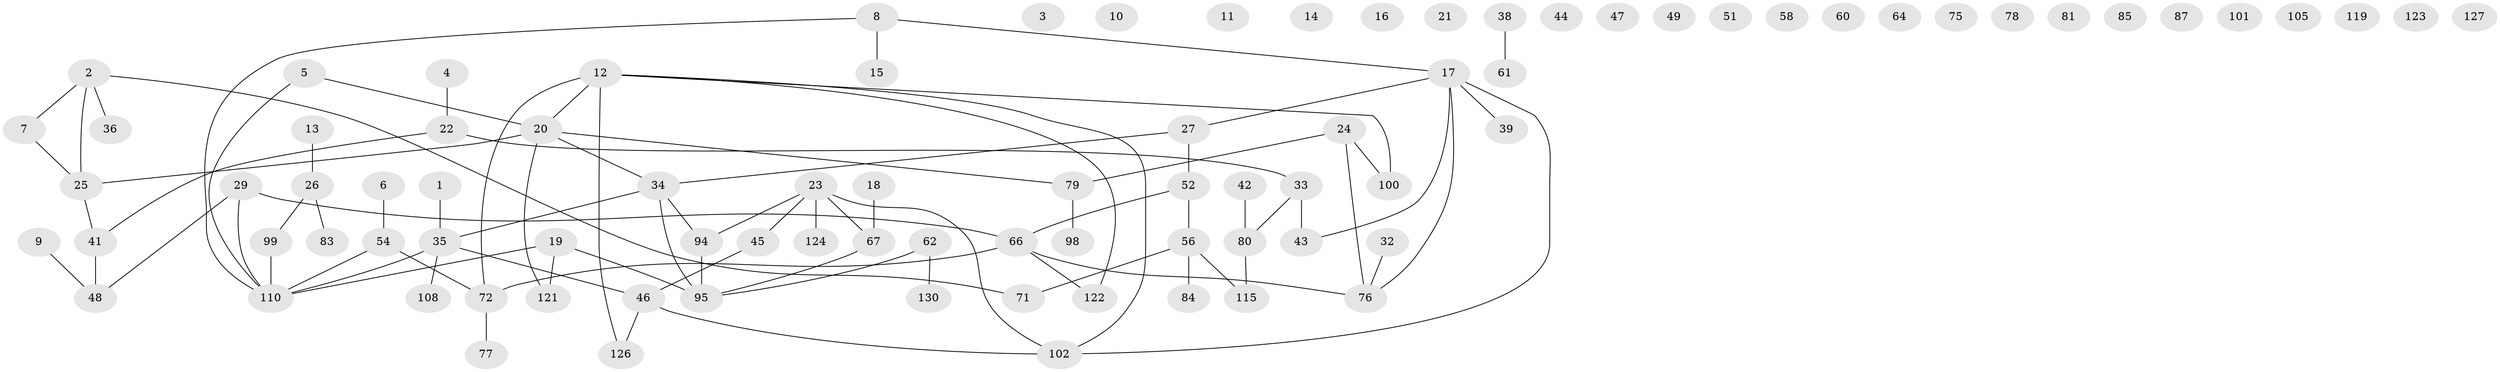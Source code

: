 // original degree distribution, {2: 0.3, 0: 0.16923076923076924, 1: 0.2153846153846154, 3: 0.16923076923076924, 6: 0.007692307692307693, 5: 0.046153846153846156, 4: 0.09230769230769231}
// Generated by graph-tools (version 1.1) at 2025/41/03/06/25 10:41:22]
// undirected, 87 vertices, 85 edges
graph export_dot {
graph [start="1"]
  node [color=gray90,style=filled];
  1 [super="+97"];
  2 [super="+129"];
  3;
  4 [super="+53"];
  5 [super="+69"];
  6;
  7 [super="+86"];
  8 [super="+28"];
  9 [super="+40"];
  10;
  11;
  12 [super="+89"];
  13;
  14;
  15 [super="+59"];
  16;
  17 [super="+82"];
  18;
  19 [super="+103"];
  20 [super="+50"];
  21;
  22;
  23 [super="+55"];
  24 [super="+31"];
  25 [super="+73"];
  26 [super="+90"];
  27 [super="+30"];
  29 [super="+68"];
  32 [super="+37"];
  33 [super="+65"];
  34 [super="+96"];
  35;
  36;
  38;
  39;
  41 [super="+74"];
  42;
  43 [super="+107"];
  44;
  45;
  46 [super="+57"];
  47;
  48 [super="+63"];
  49;
  51;
  52 [super="+109"];
  54 [super="+70"];
  56 [super="+128"];
  58;
  60;
  61 [super="+93"];
  62 [super="+92"];
  64;
  66 [super="+111"];
  67 [super="+125"];
  71 [super="+117"];
  72 [super="+106"];
  75;
  76 [super="+114"];
  77;
  78;
  79 [super="+91"];
  80 [super="+120"];
  81;
  83 [super="+104"];
  84;
  85 [super="+88"];
  87;
  94;
  95 [super="+112"];
  98;
  99;
  100;
  101;
  102 [super="+116"];
  105;
  108;
  110 [super="+113"];
  115 [super="+118"];
  119;
  121;
  122;
  123;
  124;
  126;
  127;
  130;
  1 -- 35;
  2 -- 7;
  2 -- 25;
  2 -- 36;
  2 -- 71;
  4 -- 22;
  5 -- 20;
  5 -- 110;
  6 -- 54;
  7 -- 25;
  8 -- 17;
  8 -- 15;
  8 -- 110;
  9 -- 48;
  12 -- 100;
  12 -- 122;
  12 -- 126;
  12 -- 20;
  12 -- 72;
  12 -- 102;
  13 -- 26;
  17 -- 27;
  17 -- 43;
  17 -- 76;
  17 -- 39;
  17 -- 102;
  18 -- 67;
  19 -- 95;
  19 -- 121;
  19 -- 110;
  20 -- 121;
  20 -- 25;
  20 -- 79;
  20 -- 34;
  22 -- 33;
  22 -- 41;
  23 -- 124;
  23 -- 102;
  23 -- 67;
  23 -- 45;
  23 -- 94;
  24 -- 79;
  24 -- 100;
  24 -- 76;
  25 -- 41;
  26 -- 99;
  26 -- 83;
  27 -- 34;
  27 -- 52;
  29 -- 66;
  29 -- 110;
  29 -- 48;
  32 -- 76;
  33 -- 43;
  33 -- 80;
  34 -- 94;
  34 -- 35;
  34 -- 95;
  35 -- 108;
  35 -- 46;
  35 -- 110;
  38 -- 61;
  41 -- 48;
  42 -- 80;
  45 -- 46;
  46 -- 126;
  46 -- 102;
  52 -- 56;
  52 -- 66;
  54 -- 72;
  54 -- 110;
  56 -- 115;
  56 -- 84;
  56 -- 71;
  62 -- 95;
  62 -- 130;
  66 -- 76;
  66 -- 122;
  66 -- 72;
  67 -- 95;
  72 -- 77;
  79 -- 98;
  80 -- 115;
  94 -- 95;
  99 -- 110;
}
